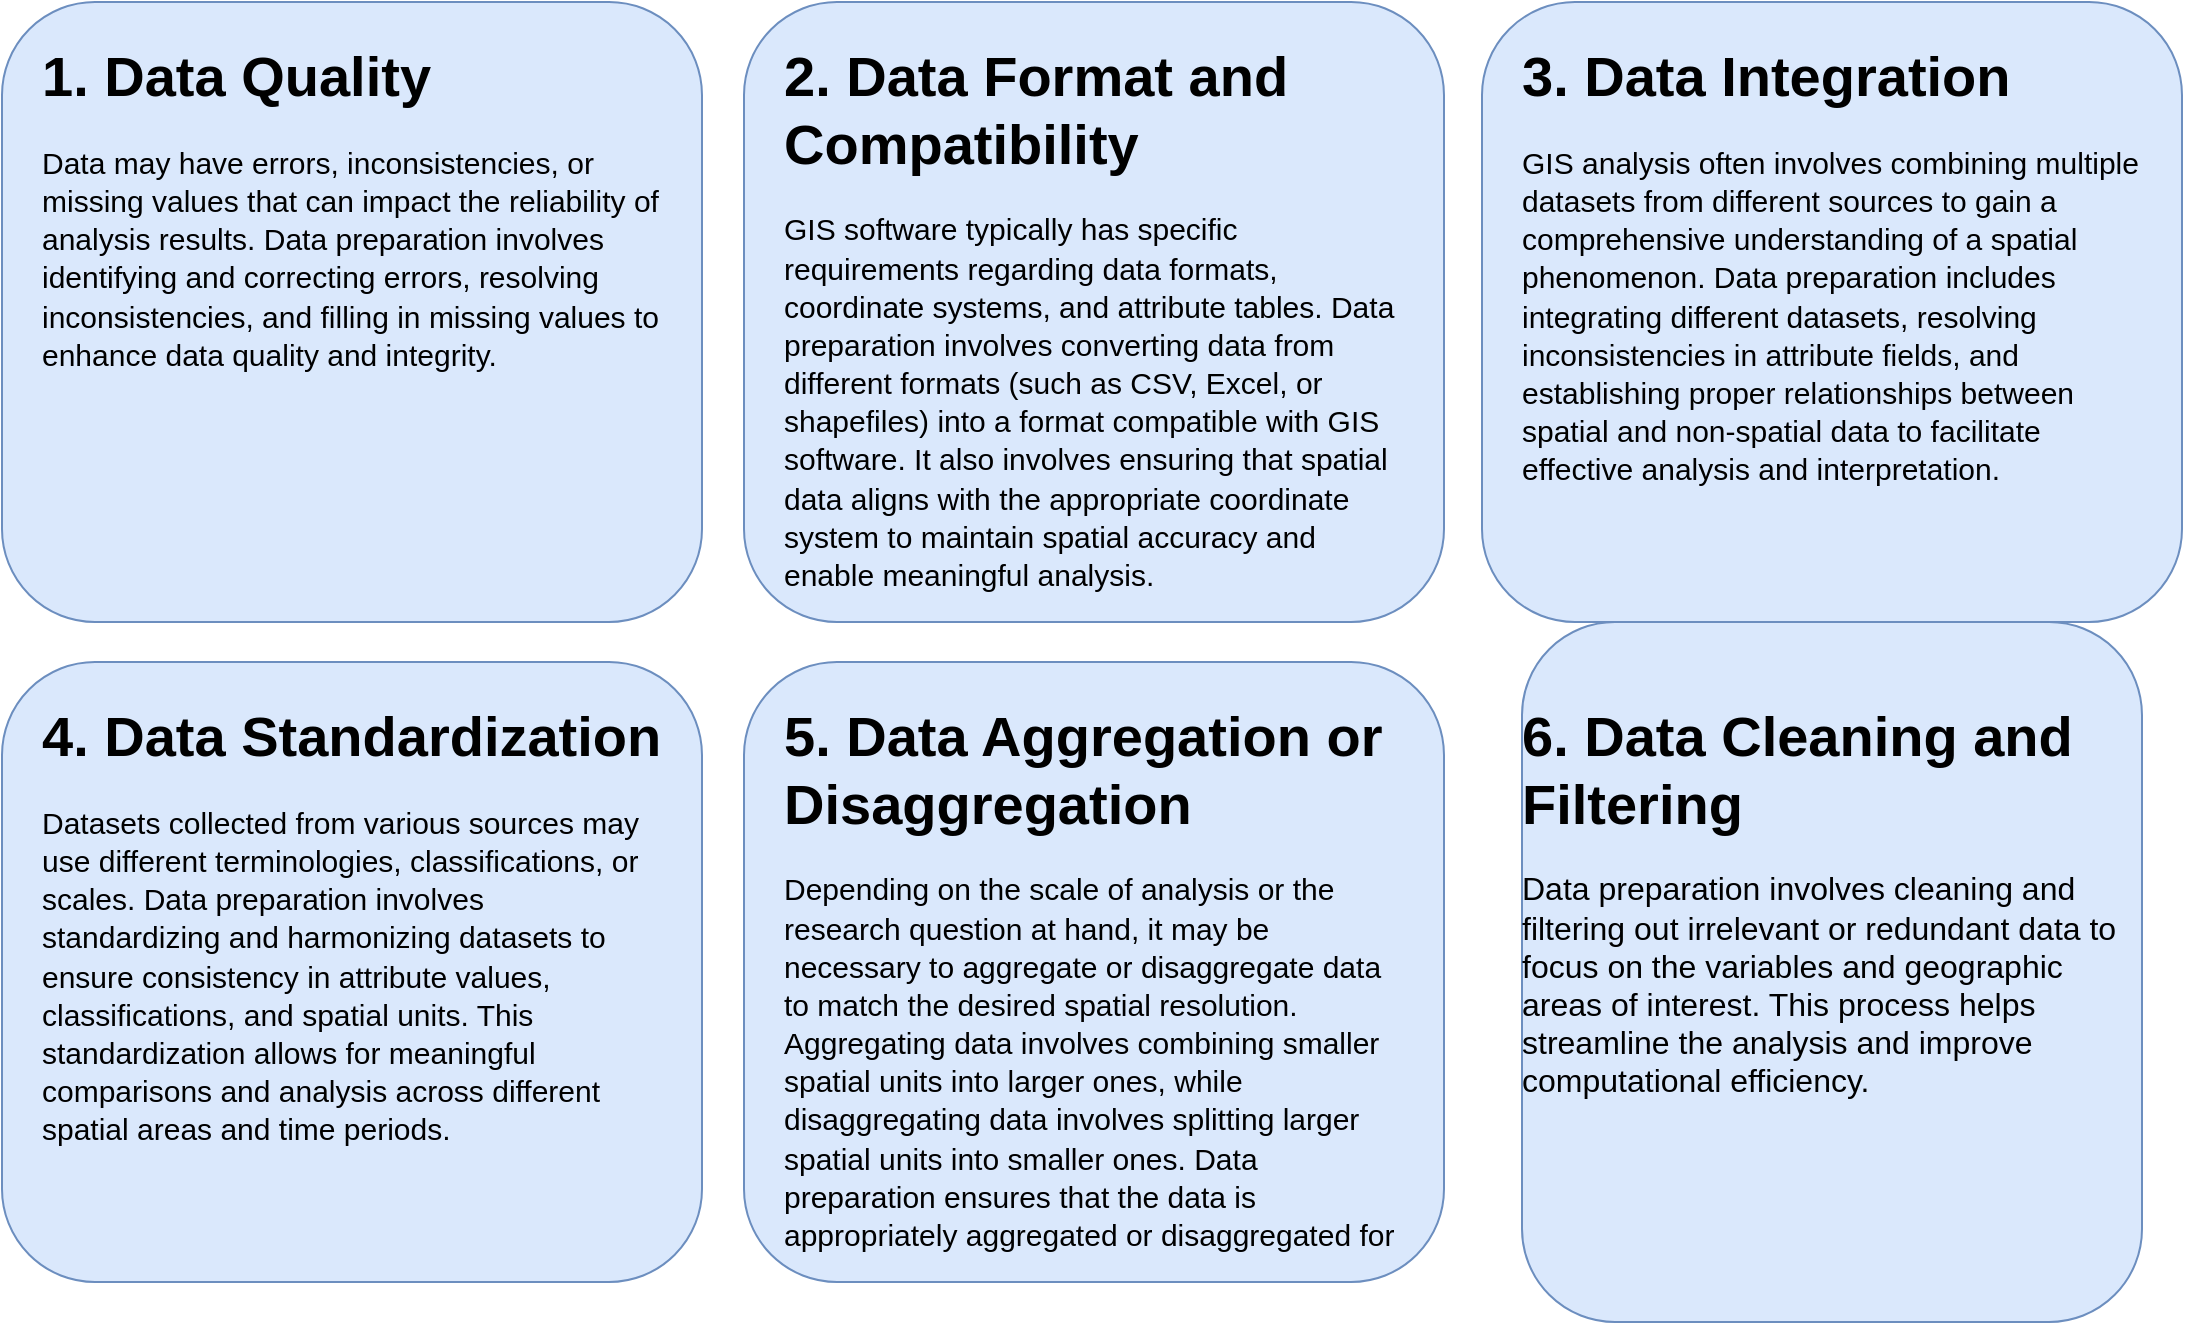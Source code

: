 <mxfile version="21.3.7" type="github">
  <diagram name="Page-1" id="W_9SXH4TD8g1rCxy0FTM">
    <mxGraphModel dx="1727" dy="1528" grid="1" gridSize="10" guides="1" tooltips="1" connect="1" arrows="1" fold="1" page="1" pageScale="1" pageWidth="4681" pageHeight="3300" math="0" shadow="0">
      <root>
        <mxCell id="0" />
        <mxCell id="1" parent="0" />
        <mxCell id="hkxG_CtUkYzyMIgJ9l2P-1" value="" style="rounded=1;whiteSpace=wrap;html=1;fillColor=#dae8fc;strokeColor=#6c8ebf;" vertex="1" parent="1">
          <mxGeometry x="981" y="890" width="350" height="310" as="geometry" />
        </mxCell>
        <mxCell id="hkxG_CtUkYzyMIgJ9l2P-3" value="&lt;h1&gt;&lt;font style=&quot;font-size: 28px;&quot;&gt;&lt;font style=&quot;font-size: 28px;&quot;&gt;2. Data Format and Compatibility&lt;/font&gt;&lt;/font&gt;&lt;/h1&gt;&lt;p style=&quot;font-size: 16px;&quot;&gt;&lt;font style=&quot;font-size: 16px;&quot;&gt;&lt;font style=&quot;font-size: 16px;&quot;&gt;&lt;font style=&quot;font-size: 15px;&quot;&gt;GIS software typically has specific requirements regarding data formats, coordinate systems, and attribute tables. Data preparation involves converting data from different formats (such as CSV, Excel, or shapefiles) into a format compatible with GIS software. It also involves ensuring that spatial data aligns with the appropriate coordinate system to maintain spatial accuracy and enable meaningful analysis.&lt;/font&gt;&lt;/font&gt;&lt;/font&gt;&lt;/p&gt;" style="text;html=1;strokeColor=none;fillColor=none;spacing=5;spacingTop=-20;whiteSpace=wrap;overflow=hidden;rounded=0;" vertex="1" parent="1">
          <mxGeometry x="996" y="905" width="320" height="280" as="geometry" />
        </mxCell>
        <mxCell id="hkxG_CtUkYzyMIgJ9l2P-4" value="" style="rounded=1;whiteSpace=wrap;html=1;fillColor=#dae8fc;strokeColor=#6c8ebf;" vertex="1" parent="1">
          <mxGeometry x="610" y="890" width="350" height="310" as="geometry" />
        </mxCell>
        <mxCell id="hkxG_CtUkYzyMIgJ9l2P-5" value="&lt;h1&gt;&lt;font style=&quot;font-size: 28px;&quot;&gt;&lt;font style=&quot;font-size: 28px;&quot;&gt;1. Data Quality&lt;br&gt;&lt;/font&gt;&lt;/font&gt;&lt;/h1&gt;&lt;p style=&quot;font-size: 16px;&quot;&gt;&lt;font style=&quot;font-size: 16px;&quot;&gt;&lt;font style=&quot;font-size: 16px;&quot;&gt;&lt;font style=&quot;font-size: 15px;&quot;&gt;Data may have errors, inconsistencies, or missing values that can impact the reliability of analysis results. Data preparation involves identifying and correcting errors, resolving inconsistencies, and filling in missing values to enhance data quality and integrity.&lt;/font&gt;&lt;/font&gt;&lt;/font&gt;&lt;/p&gt;" style="text;html=1;strokeColor=none;fillColor=none;spacing=5;spacingTop=-20;whiteSpace=wrap;overflow=hidden;rounded=0;" vertex="1" parent="1">
          <mxGeometry x="625" y="905" width="320" height="280" as="geometry" />
        </mxCell>
        <mxCell id="hkxG_CtUkYzyMIgJ9l2P-6" value="" style="rounded=1;whiteSpace=wrap;html=1;fillColor=#dae8fc;strokeColor=#6c8ebf;" vertex="1" parent="1">
          <mxGeometry x="1350" y="890" width="350" height="310" as="geometry" />
        </mxCell>
        <mxCell id="hkxG_CtUkYzyMIgJ9l2P-7" value="&lt;h1&gt;&lt;font style=&quot;font-size: 28px;&quot;&gt;&lt;font style=&quot;font-size: 28px;&quot;&gt;3. Data Integration&lt;br&gt;&lt;/font&gt;&lt;/font&gt;&lt;/h1&gt;&lt;p style=&quot;font-size: 16px;&quot;&gt;&lt;font style=&quot;font-size: 16px;&quot;&gt;&lt;font style=&quot;font-size: 16px;&quot;&gt;&lt;font style=&quot;font-size: 15px;&quot;&gt;GIS analysis often involves combining multiple datasets from different sources to gain a comprehensive understanding of a spatial phenomenon. Data preparation includes integrating different datasets, resolving inconsistencies in attribute fields, and establishing proper relationships between spatial and non-spatial data to facilitate effective analysis and interpretation.&lt;/font&gt;&lt;/font&gt;&lt;/font&gt;&lt;/p&gt;" style="text;html=1;strokeColor=none;fillColor=none;spacing=5;spacingTop=-20;whiteSpace=wrap;overflow=hidden;rounded=0;" vertex="1" parent="1">
          <mxGeometry x="1365" y="905" width="320" height="280" as="geometry" />
        </mxCell>
        <mxCell id="hkxG_CtUkYzyMIgJ9l2P-8" value="" style="rounded=1;whiteSpace=wrap;html=1;fillColor=#dae8fc;strokeColor=#6c8ebf;" vertex="1" parent="1">
          <mxGeometry x="610" y="1220" width="350" height="310" as="geometry" />
        </mxCell>
        <mxCell id="hkxG_CtUkYzyMIgJ9l2P-9" value="&lt;h1&gt;&lt;font style=&quot;font-size: 28px;&quot;&gt;&lt;font style=&quot;font-size: 28px;&quot;&gt;4. Data Standardization&lt;br&gt;&lt;/font&gt;&lt;/font&gt;&lt;/h1&gt;&lt;p style=&quot;font-size: 16px;&quot;&gt;&lt;font style=&quot;font-size: 16px;&quot;&gt;&lt;font style=&quot;font-size: 16px;&quot;&gt;&lt;font style=&quot;font-size: 15px;&quot;&gt;Datasets collected from various sources may use different terminologies, classifications, or scales. Data preparation involves standardizing and harmonizing datasets to ensure consistency in attribute values, classifications, and spatial units. This standardization allows for meaningful comparisons and analysis across different spatial areas and time periods.&lt;/font&gt;&lt;/font&gt;&lt;/font&gt;&lt;/p&gt;" style="text;html=1;strokeColor=none;fillColor=none;spacing=5;spacingTop=-20;whiteSpace=wrap;overflow=hidden;rounded=0;" vertex="1" parent="1">
          <mxGeometry x="625" y="1235" width="320" height="280" as="geometry" />
        </mxCell>
        <mxCell id="hkxG_CtUkYzyMIgJ9l2P-10" value="" style="rounded=1;whiteSpace=wrap;html=1;fillColor=#dae8fc;strokeColor=#6c8ebf;" vertex="1" parent="1">
          <mxGeometry x="981" y="1220" width="350" height="310" as="geometry" />
        </mxCell>
        <mxCell id="hkxG_CtUkYzyMIgJ9l2P-11" value="&lt;h1&gt;&lt;font style=&quot;font-size: 28px;&quot;&gt;&lt;font style=&quot;font-size: 28px;&quot;&gt;5. Data Aggregation or Disaggregation&lt;br&gt;&lt;/font&gt;&lt;/font&gt;&lt;/h1&gt;&lt;p style=&quot;font-size: 16px;&quot;&gt;&lt;font style=&quot;font-size: 16px;&quot;&gt;&lt;font style=&quot;font-size: 16px;&quot;&gt;&lt;font style=&quot;font-size: 15px;&quot;&gt;Depending on the scale of analysis or the research question at hand, it may be necessary to aggregate or disaggregate data to match the desired spatial resolution. Aggregating data involves combining smaller spatial units into larger ones, while disaggregating data involves splitting larger spatial units into smaller ones. Data preparation ensures that the data is appropriately aggregated or disaggregated for the specific analysis requirements.&lt;/font&gt;&lt;/font&gt;&lt;/font&gt;&lt;/p&gt;" style="text;html=1;strokeColor=none;fillColor=none;spacing=5;spacingTop=-20;whiteSpace=wrap;overflow=hidden;rounded=0;" vertex="1" parent="1">
          <mxGeometry x="996" y="1235" width="320" height="280" as="geometry" />
        </mxCell>
        <mxCell id="hkxG_CtUkYzyMIgJ9l2P-12" value="" style="rounded=1;whiteSpace=wrap;html=1;fillColor=#dae8fc;strokeColor=#6c8ebf;direction=south;" vertex="1" parent="1">
          <mxGeometry x="1370" y="1200" width="310" height="350" as="geometry" />
        </mxCell>
        <mxCell id="hkxG_CtUkYzyMIgJ9l2P-13" value="&lt;h1&gt;&lt;font style=&quot;font-size: 28px;&quot;&gt;&lt;font style=&quot;font-size: 28px;&quot;&gt;6. Data Cleaning and Filtering&lt;br&gt;&lt;/font&gt;&lt;/font&gt;&lt;/h1&gt;&lt;p style=&quot;font-size: 16px;&quot;&gt;&lt;font style=&quot;font-size: 16px;&quot;&gt;&lt;font style=&quot;font-size: 16px;&quot;&gt;Data preparation involves cleaning and filtering out irrelevant or redundant data to focus on the variables and geographic areas of interest. This process helps streamline the analysis and improve computational efficiency.&lt;/font&gt;&lt;/font&gt;&lt;/p&gt;" style="text;html=1;strokeColor=none;fillColor=none;spacing=5;spacingTop=-20;whiteSpace=wrap;overflow=hidden;rounded=0;" vertex="1" parent="1">
          <mxGeometry x="1365" y="1235" width="320" height="280" as="geometry" />
        </mxCell>
      </root>
    </mxGraphModel>
  </diagram>
</mxfile>
